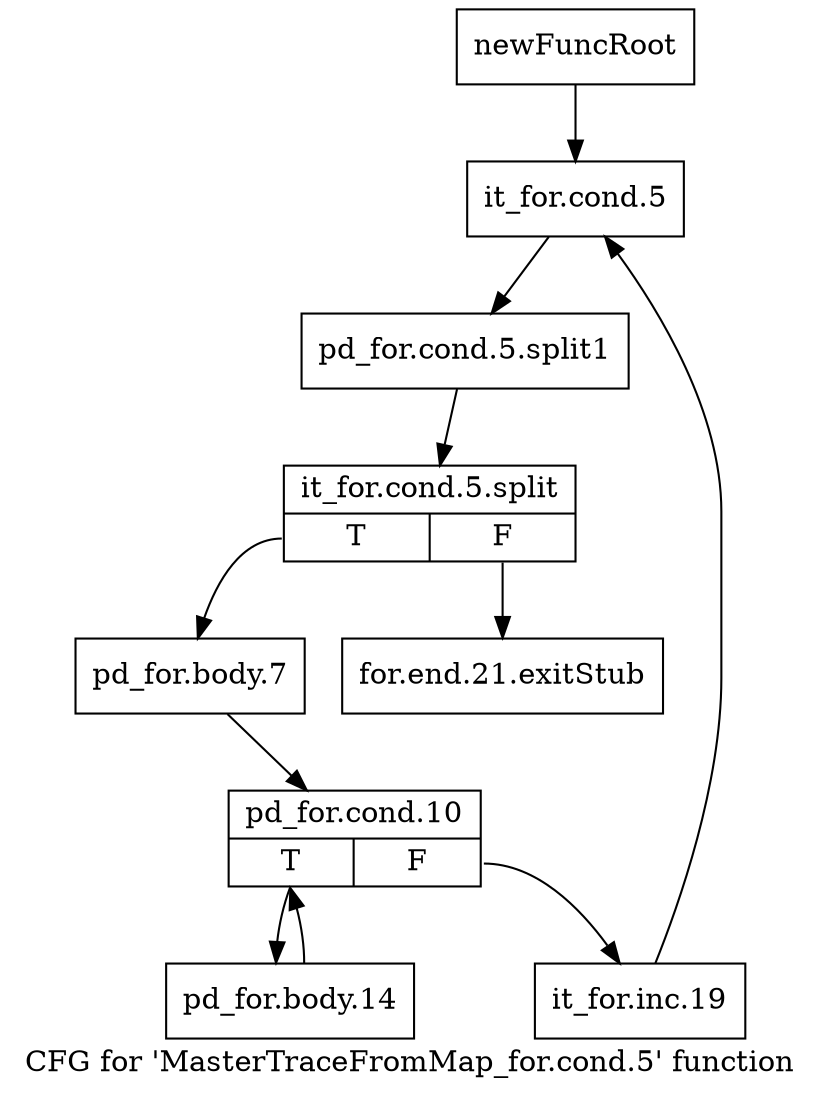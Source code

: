 digraph "CFG for 'MasterTraceFromMap_for.cond.5' function" {
	label="CFG for 'MasterTraceFromMap_for.cond.5' function";

	Node0x328a9d0 [shape=record,label="{newFuncRoot}"];
	Node0x328a9d0 -> Node0x328aa70;
	Node0x328aa20 [shape=record,label="{for.end.21.exitStub}"];
	Node0x328aa70 [shape=record,label="{it_for.cond.5}"];
	Node0x328aa70 -> Node0x3817de0;
	Node0x3817de0 [shape=record,label="{pd_for.cond.5.split1}"];
	Node0x3817de0 -> Node0x3837560;
	Node0x3837560 [shape=record,label="{it_for.cond.5.split|{<s0>T|<s1>F}}"];
	Node0x3837560:s0 -> Node0x328aac0;
	Node0x3837560:s1 -> Node0x328aa20;
	Node0x328aac0 [shape=record,label="{pd_for.body.7}"];
	Node0x328aac0 -> Node0x328ab10;
	Node0x328ab10 [shape=record,label="{pd_for.cond.10|{<s0>T|<s1>F}}"];
	Node0x328ab10:s0 -> Node0x328abb0;
	Node0x328ab10:s1 -> Node0x328ab60;
	Node0x328ab60 [shape=record,label="{it_for.inc.19}"];
	Node0x328ab60 -> Node0x328aa70;
	Node0x328abb0 [shape=record,label="{pd_for.body.14}"];
	Node0x328abb0 -> Node0x328ab10;
}
